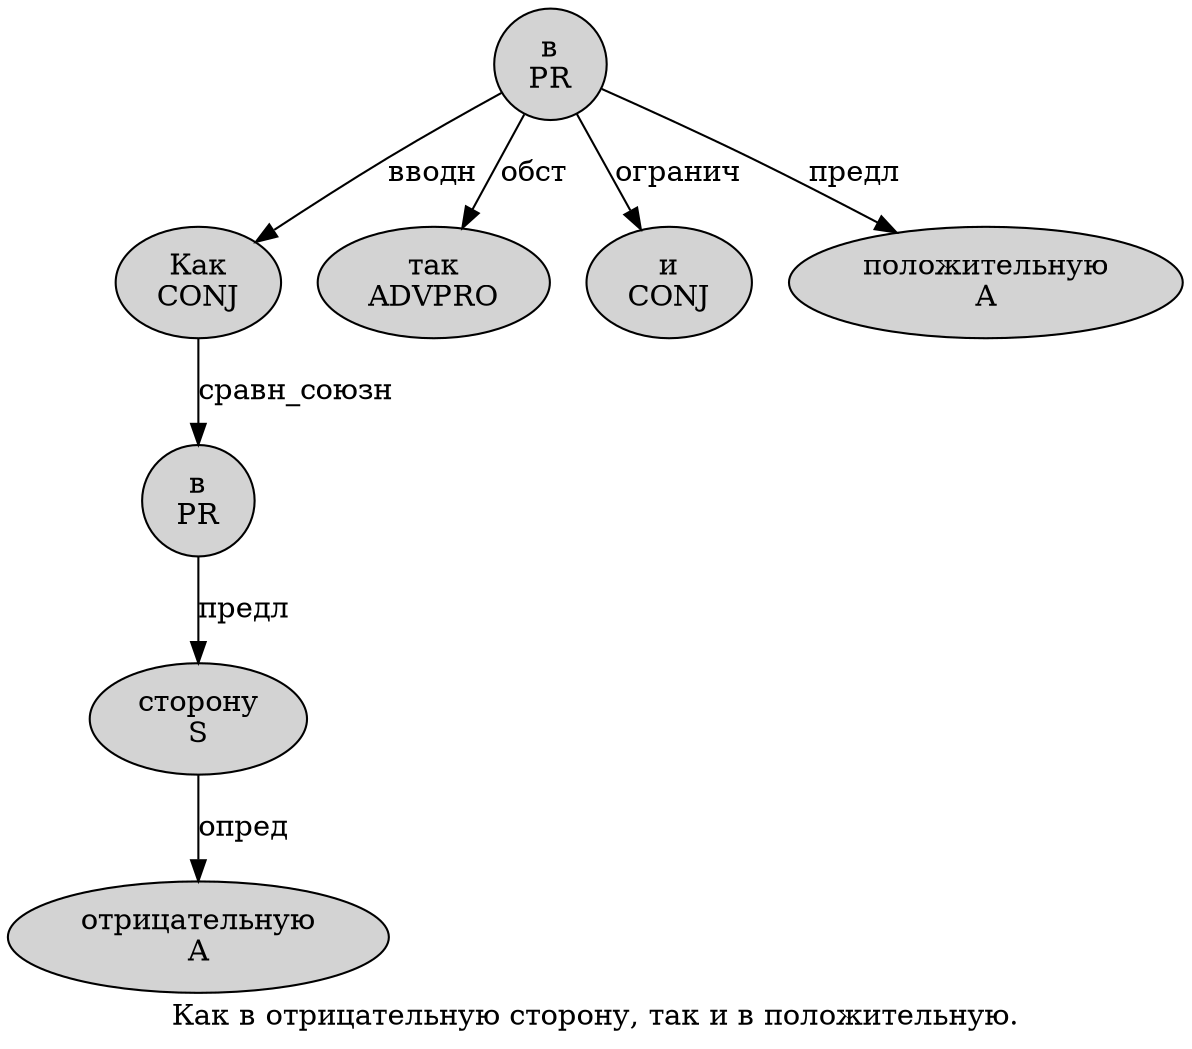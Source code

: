 digraph SENTENCE_98 {
	graph [label="Как в отрицательную сторону, так и в положительную."]
	node [style=filled]
		0 [label="Как
CONJ" color="" fillcolor=lightgray penwidth=1 shape=ellipse]
		1 [label="в
PR" color="" fillcolor=lightgray penwidth=1 shape=ellipse]
		2 [label="отрицательную
A" color="" fillcolor=lightgray penwidth=1 shape=ellipse]
		3 [label="сторону
S" color="" fillcolor=lightgray penwidth=1 shape=ellipse]
		5 [label="так
ADVPRO" color="" fillcolor=lightgray penwidth=1 shape=ellipse]
		6 [label="и
CONJ" color="" fillcolor=lightgray penwidth=1 shape=ellipse]
		7 [label="в
PR" color="" fillcolor=lightgray penwidth=1 shape=ellipse]
		8 [label="положительную
A" color="" fillcolor=lightgray penwidth=1 shape=ellipse]
			0 -> 1 [label="сравн_союзн"]
			1 -> 3 [label="предл"]
			3 -> 2 [label="опред"]
			7 -> 0 [label="вводн"]
			7 -> 5 [label="обст"]
			7 -> 6 [label="огранич"]
			7 -> 8 [label="предл"]
}